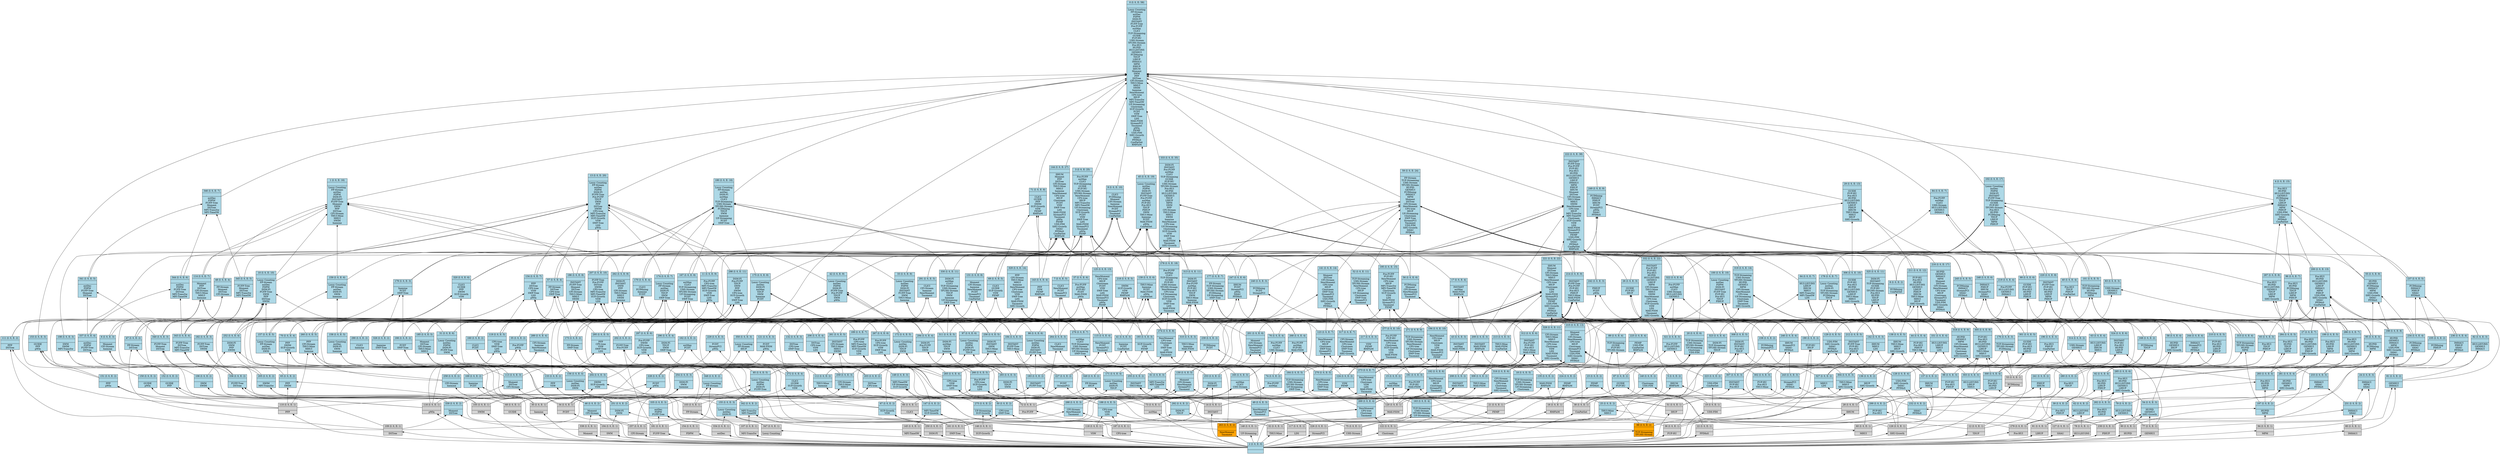 digraph G { 
	rankdir=BT;
0 [shape=record,style=filled,fillcolor=lightblue,label="{0 (I: 0, E: 58)||Lossy Counting\nFP-Stream\nestDec\nFDPM\nDSM-FI\nINSTANT\nFUFP-Tree\nPre-FUFP\nestMax\nCLICI\nTUF-Streaming\nGUIDE\nFUP-HU\nUHS-Stream\nTFUHS-Stream\nPre-HUI\nHUPID\nHUI-LIST-INS\nGENHUI\nFCIMining\nTDUP\nLIHUP\nIMHAUI\nMPM\nPIHUP\nIIHUM\nMoment\nSWM\nPFP\nDSTree\nCFI-Stream\nTHUI-Mine\nMHUI\nSWIM\nInemine\nNewMoment\nCPS-tree\nIHUP\nMFI-TransSw\nMFI-TimeSW\nUF-Streaming\nClostream\nSUF-Growth\nFCDT\nVSW\nSWP-Tree\nLDS\nMAX-FISM\nStreamFCI\nTmoment\npWIn\nFEMP\nUDS-FIM\nSHU-Growth\nSHAU\nPFIMoS\nConPatSet\nRMFIsM\n}"];
1 [shape=record,style=filled,fillcolor=lightblue,label="{1 (I: 0, E: 16)||Lossy Counting\nFP-Stream\nestDec\nFDPM\nDSM-FI\nINSTANT\nFUFP-Tree\nMoment\nSWM\nPFP\nDSTree\nCFI-Stream\nTHUI-Mine\nMHUI\nSWIM\nInemine\n}"];
2 [shape=record,style=filled,fillcolor=lightblue,label="{2 (I: 0, E: 0)||}"];
3 [shape=record,style=filled,fillcolor=lightblue,label="{3 (I: 0, E: 25)||Pre-FUFP\nestMax\nCLICI\nTUF-Streaming\nGUIDE\nFUP-HU\nUHS-Stream\nTFUHS-Stream\nNewMoment\nCPS-tree\nIHUP\nMFI-TransSw\nMFI-TimeSW\nUF-Streaming\nClostream\nSUF-Growth\nFCDT\nVSW\nSWP-Tree\nLDS\nMAX-FISM\nStreamFCI\nTmoment\npWIn\nFEMP\n}"];
4 [shape=record,style=filled,fillcolor=lightblue,label="{4 (I: 0, E: 15)||Pre-HUI\nHUPID\nHUI-LIST-INS\nGENHUI\nFCIMining\nTDUP\nLIHUP\nIMHAUI\nMPM\nPIHUP\nUDS-FIM\nSHU-Growth\nSHAU\nPFIMoS\nConPatSet\n}"];
5 [shape=record,style=filled,fillcolor=lightblue,label="{5 (I: 0, E: 2)||IIHUM\nRMFIsM\n}"];
6 [shape=record,style=filled,fillcolor=lightblue,label="{6 (I: 0, E: 3)||Moment\nCFI-Stream\nInemine\n}"];
7 [shape=record,style=filled,fillcolor=lightblue,label="{7 (I: 0, E: 5)||CLICI\nNewMoment\nFCDT\nStreamFCI\nTmoment\n}"];
8 [shape=record,style=filled,fillcolor=lightblue,label="{8 (I: 0, E: 2)||FCIMining\nConPatSet\n}"];
9 [shape=record,style=filled,fillcolor=lightblue,label="{9 (I: 0, E: 10)||CLICI\nFCIMining\nMoment\nCFI-Stream\nInemine\nNewMoment\nFCDT\nStreamFCI\nTmoment\nConPatSet\n}"];
10 [shape=record,style=filled,fillcolor=lightblue,label="{10 (I: 0, E: 10)||Lossy Counting\nFP-Stream\nestDec\nFDPM\nDSM-FI\nFUFP-Tree\nSWM\nPFP\nDSTree\nSWIM\n}"];
11 [shape=record,style=filled,fillcolor=lightblue,label="{11 (I: 0, E: 9)||Pre-FUFP\nCPS-tree\nMFI-TransSw\nMFI-TimeSW\nSUF-Growth\nVSW\nSWP-Tree\nLDS\npWIn\n}"];
12 [shape=record,style=filled,label="{12 (I: 0, E: 1)||TDUP\n}"];
13 [shape=record,style=filled,fillcolor=lightblue,label="{13 (I: 0, E: 20)||Lossy Counting\nFP-Stream\nestDec\nFDPM\nDSM-FI\nFUFP-Tree\nPre-FUFP\nTDUP\nSWM\nPFP\nDSTree\nSWIM\nCPS-tree\nMFI-TransSw\nMFI-TimeSW\nSUF-Growth\nVSW\nSWP-Tree\nLDS\npWIn\n}"];
14 [shape=record,style=filled,label="{14 (I: 0, E: 1)||INSTANT\n}"];
15 [shape=record,style=filled,fillcolor=lightblue,label="{15 (I: 0, E: 2)||estMax\nMAX-FISM\n}"];
16 [shape=record,style=filled,label="{16 (I: 0, E: 1)||RMFIsM\n}"];
17 [shape=record,style=filled,fillcolor=lightblue,label="{17 (I: 0, E: 4)||INSTANT\nestMax\nMAX-FISM\nRMFIsM\n}"];
18 [shape=record,style=filled,fillcolor=lightblue,label="{18 (I: 0, E: 5)||TUF-Streaming\nUHS-Stream\nTFUHS-Stream\nUF-Streaming\nClostream\n}"];
19 [shape=record,style=filled,label="{19 (I: 0, E: 1)||UDS-FIM\n}"];
20 [shape=record,style=filled,fillcolor=lightblue,label="{20 (I: 0, E: 6)||TUF-Streaming\nUHS-Stream\nTFUHS-Stream\nUF-Streaming\nClostream\nUDS-FIM\n}"];
21 [shape=record,style=filled,label="{21 (I: 0, E: 1)||FEMP\n}"];
22 [shape=record,style=filled,label="{22 (I: 0, E: 1)||PFIMoS\n}"];
23 [shape=record,style=filled,fillcolor=lightblue,label="{23 (I: 0, E: 2)||FEMP\nPFIMoS\n}"];
24 [shape=record,style=filled,fillcolor=lightblue,label="{24 (I: 0, E: 3)||IMHAUI\nMPM\nSHAU\n}"];
25 [shape=record,style=filled,fillcolor=lightblue,label="{25 (I: 0, E: 2)||THUI-Mine\nMHUI\n}"];
26 [shape=record,style=filled,fillcolor=lightblue,label="{26 (I: 0, E: 3)||GUIDE\nFUP-HU\nIHUP\n}"];
27 [shape=record,style=filled,fillcolor=lightblue,label="{27 (I: 0, E: 7)||Pre-HUI\nHUPID\nHUI-LIST-INS\nGENHUI\nLIHUP\nPIHUP\nSHU-Growth\n}"];
28 [shape=record,style=filled,label="{28 (I: 0, E: 1)||IIHUM\n}"];
29 [shape=record,style=filled,fillcolor=lightblue,label="{29 (I: 0, E: 13)||GUIDE\nFUP-HU\nPre-HUI\nHUPID\nHUI-LIST-INS\nGENHUI\nLIHUP\nPIHUP\nIIHUM\nTHUI-Mine\nMHUI\nIHUP\nSHU-Growth\n}"];
30 [shape=record,style=filled,label="{30 (I: 0, E: 1)||Inemine\n}"];
31 [shape=record,style=filled,fillcolor=lightblue,label="{31 (I: 0, E: 6)||Lossy Counting\nestDec\nFDPM\nDSM-FI\nFUFP-Tree\nSWM\n}"];
32 [shape=record,style=filled,label="{32 (I: 0, E: 1)||THUI-Mine\n}"];
33 [shape=record,style=filled,fillcolor=lightblue,label="{33 (I: 0, E: 9)||Lossy Counting\nestDec\nFDPM\nDSM-FI\nINSTANT\nFUFP-Tree\nSWM\nTHUI-Mine\nInemine\n}"];
34 [shape=record,style=filled,label="{34 (I: 0, E: 1)||FCDT\n}"];
35 [shape=record,style=filled,fillcolor=lightblue,label="{35 (I: 0, E: 2)||Pre-FUFP\npWIn\n}"];
36 [shape=record,style=filled,label="{36 (I: 0, E: 1)||FUP-HU\n}"];
37 [shape=record,style=filled,fillcolor=lightblue,label="{37 (I: 0, E: 6)||Pre-FUFP\nestMax\nFUP-HU\nFCDT\nMAX-FISM\npWIn\n}"];
38 [shape=record,style=filled,label="{38 (I: 0, E: 1)||ConPatSet\n}"];
39 [shape=record,style=filled,fillcolor=lightblue,label="{39 (I: 0, E: 2)||Pre-HUI\nPIHUP\n}"];
40 [shape=record,style=filled,fillcolor=lightblue,label="{40 (I: 0, E: 4)||Pre-HUI\nTDUP\nPIHUP\nConPatSet\n}"];
41 [shape=record,style=filled,fillcolor=lightblue,label="{41 (I: 0, E: 3)||Inemine\nFCDT\nConPatSet\n}"];
42 [shape=record,style=filled,fillcolor=lightblue,label="{42 (I: 0, E: 9)||Lossy Counting\nestDec\nFDPM\nDSM-FI\nFUFP-Tree\nPre-FUFP\nTDUP\nSWM\npWIn\n}"];
43 [shape=record,style=filled,fillcolor=lightblue,label="{43 (I: 0, E: 3)||INSTANT\nestMax\nMAX-FISM\n}"];
44 [shape=record,style=filled,fillcolor=lightblue,label="{44 (I: 0, E: 4)||FUP-HU\nPre-HUI\nPIHUP\nTHUI-Mine\n}"];
45 [shape=record,style=filled,fillcolor=lightblue,label="{45 (I: 0, E: 19)||Lossy Counting\nestDec\nFDPM\nDSM-FI\nINSTANT\nFUFP-Tree\nPre-FUFP\nestMax\nFUP-HU\nPre-HUI\nTDUP\nPIHUP\nSWM\nTHUI-Mine\nInemine\nFCDT\nMAX-FISM\npWIn\nConPatSet\n}"];
46 [shape=record,style=filled,fillcolor=lightblue,label="{46 (I: 0, E: 2)||Moment\nCFI-Stream\n}"];
47 [shape=record,style=filled,fillcolor=lightblue,label="{47 (I: 0, E: 2)||FP-Stream\nDSTree\n}"];
48 [shape=record,style=filled,fillcolor=lightblue,label="{48 (I: 0, E: 4)||FP-Stream\nMoment\nDSTree\nCFI-Stream\n}"];
49 [shape=record,style=filled,fillcolor=lightblue,label="{49 (I: 0, E: 3)||NewMoment\nStreamFCI\nTmoment\n}"];
50 [shape=record,style=filled,fillcolor=lightblue,label="{50 (I: 0, E: 2)||CPS-tree\nSWP-Tree\n}"];
51 [shape=record,style=filled,label="{51 (I: 0, E: 1)||IHUP\n}"];
52 [shape=record,style=filled,fillcolor=lightblue,label="{52 (I: 0, E: 11)||TUF-Streaming\nUHS-Stream\nTFUHS-Stream\nNewMoment\nCPS-tree\nIHUP\nUF-Streaming\nClostream\nSWP-Tree\nStreamFCI\nTmoment\n}"];
53 [shape=record,style=filled,label="{53 (I: 0, E: 1)||FCIMining\n}"];
54 [shape=record,style=filled,fillcolor=lightblue,label="{54 (I: 0, E: 3)||HUPID\nGENHUI\nSHU-Growth\n}"];
55 [shape=record,style=filled,fillcolor=lightblue,label="{55 (I: 0, E: 9)||HUPID\nGENHUI\nFCIMining\nIMHAUI\nMPM\nUDS-FIM\nSHU-Growth\nSHAU\nPFIMoS\n}"];
56 [shape=record,style=filled,fillcolor=lightblue,label="{56 (I: 0, E: 6)||FCIMining\nMoment\nCFI-Stream\nNewMoment\nStreamFCI\nTmoment\n}"];
57 [shape=record,style=filled,fillcolor=lightblue,label="{57 (I: 0, E: 4)||FP-Stream\nDSTree\nCPS-tree\nSWP-Tree\n}"];
58 [shape=record,style=filled,fillcolor=lightblue,label="{58 (I: 0, E: 4)||HUPID\nGENHUI\nIHUP\nSHU-Growth\n}"];
59 [shape=record,style=filled,fillcolor=lightblue,label="{59 (I: 0, E: 24)||FP-Stream\nTUF-Streaming\nUHS-Stream\nTFUHS-Stream\nHUPID\nGENHUI\nFCIMining\nIMHAUI\nMPM\nMoment\nDSTree\nCFI-Stream\nNewMoment\nCPS-tree\nIHUP\nUF-Streaming\nClostream\nSWP-Tree\nStreamFCI\nTmoment\nUDS-FIM\nSHU-Growth\nSHAU\nPFIMoS\n}"];
60 [shape=record,style=filled,label="{60 (I: 0, E: 1)||MHUI\n}"];
61 [shape=record,style=filled,fillcolor=lightblue,label="{61 (I: 0, E: 3)||MFI-TransSw\nMFI-TimeSW\nLDS\n}"];
62 [shape=record,style=filled,fillcolor=lightblue,label="{62 (I: 0, E: 2)||HUI-LIST-INS\nLIHUP\n}"];
63 [shape=record,style=filled,fillcolor=lightblue,label="{63 (I: 0, E: 4)||HUI-LIST-INS\nLIHUP\nIIHUM\nMHUI\n}"];
64 [shape=record,style=filled,fillcolor=lightblue,label="{64 (I: 0, E: 7)||HUI-LIST-INS\nLIHUP\nIIHUM\nMHUI\nMFI-TransSw\nMFI-TimeSW\nLDS\n}"];
65 [shape=record,style=filled,fillcolor=lightblue,label="{65 (I: 0, E: 2)||PFP\nSWIM\n}"];
66 [shape=record,style=filled,label="{66 (I: 0, E: 1)||CLICI\n}"];
67 [shape=record,style=filled,fillcolor=lightblue,label="{67 (I: 0, E: 2)||SUF-Growth\nVSW\n}"];
68 [shape=record,style=filled,label="{68 (I: 0, E: 1)||GUIDE\n}"];
69 [shape=record,style=filled,fillcolor=lightblue,label="{69 (I: 0, E: 5)||CLICI\nGUIDE\nSUF-Growth\nVSW\nFEMP\n}"];
70 [shape=record,style=filled,fillcolor=lightblue,label="{70 (I: 0, E: 4)||PFP\nSWIM\nSUF-Growth\nVSW\n}"];
71 [shape=record,style=filled,fillcolor=lightblue,label="{71 (I: 0, E: 8)||CLICI\nGUIDE\nPFP\nSWIM\nSUF-Growth\nVSW\nFEMP\nRMFIsM\n}"];
72 [shape=record,style=filled,label="{72 (I: 0, E: 1)||Pre-FUFP\n}"];
73 [shape=record,style=filled,label="{73 (I: 0, E: 1)||estMax\n}"];
74 [shape=record,style=filled,fillcolor=lightblue,label="{74 (I: 0, E: 2)||Pre-FUFP\nestMax\n}"];
75 [shape=record,style=filled,label="{75 (I: 0, E: 1)||UHS-Stream\n}"];
76 [shape=record,style=filled,fillcolor=lightblue,label="{76 (I: 0, E: 4)||Pre-FUFP\nestMax\nCLICI\nUHS-Stream\n}"];
77 [shape=record,style=filled,label="{77 (I: 0, E: 1)||GENHUI\n}"];
78 [shape=record,style=filled,label="{78 (I: 0, E: 1)||HUI-LIST-INS\n}"];
79 [shape=record,style=filled,fillcolor=lightblue,label="{79 (I: 0, E: 2)||HUI-LIST-INS\nGENHUI\n}"];
80 [shape=record,style=filled,label="{80 (I: 0, E: 1)||IMHAUI\n}"];
81 [shape=record,style=filled,fillcolor=lightblue,label="{81 (I: 0, E: 2)||GENHUI\nIMHAUI\n}"];
82 [shape=record,style=filled,fillcolor=lightblue,label="{82 (I: 0, E: 3)||HUI-LIST-INS\nGENHUI\nIMHAUI\n}"];
83 [shape=record,style=filled,fillcolor=lightblue,label="{83 (I: 0, E: 3)||UHS-Stream\nGENHUI\nIMHAUI\n}"];
84 [shape=record,style=filled,fillcolor=lightblue,label="{84 (I: 0, E: 7)||Pre-FUFP\nestMax\nCLICI\nUHS-Stream\nHUI-LIST-INS\nGENHUI\nIMHAUI\n}"];
85 [shape=record,style=filled,fillcolor=lightblue,label="{85 (I: 0, E: 5)||Lossy Counting\nestDec\nFDPM\nDSM-FI\nFUFP-Tree\n}"];
86 [shape=record,style=filled,fillcolor=lightblue,label="{86 (I: 0, E: 6)||Lossy Counting\nestDec\nFDPM\nDSM-FI\nINSTANT\nFUFP-Tree\n}"];
87 [shape=record,style=filled,fillcolor=lightblue,label="{87 (I: 0, E: 2)||GUIDE\nFUP-HU\n}"];
88 [shape=record,style=filled,fillcolor=orange,label="{88 (I: 0, E: 2)||TUF-Streaming\nTFUHS-Stream\n}"];
89 [shape=record,style=filled,fillcolor=lightblue,label="{89 (I: 0, E: 4)||TUF-Streaming\nGUIDE\nFUP-HU\nTFUHS-Stream\n}"];
90 [shape=record,style=filled,label="{90 (I: 0, E: 1)||HUPID\n}"];
91 [shape=record,style=filled,label="{91 (I: 0, E: 1)||LIHUP\n}"];
92 [shape=record,style=filled,fillcolor=lightblue,label="{92 (I: 0, E: 4)||Pre-HUI\nHUPID\nLIHUP\nPIHUP\n}"];
93 [shape=record,style=filled,fillcolor=lightblue,label="{93 (I: 0, E: 3)||Pre-HUI\nTDUP\nPIHUP\n}"];
94 [shape=record,style=filled,label="{94 (I: 0, E: 1)||MPM\n}"];
95 [shape=record,style=filled,fillcolor=lightblue,label="{95 (I: 0, E: 3)||HUPID\nFCIMining\nMPM\n}"];
96 [shape=record,style=filled,fillcolor=lightblue,label="{96 (I: 0, E: 7)||Pre-HUI\nHUPID\nFCIMining\nTDUP\nLIHUP\nMPM\nPIHUP\n}"];
97 [shape=record,style=filled,fillcolor=lightblue,label="{97 (I: 0, E: 6)||Lossy Counting\nestDec\nFDPM\nDSM-FI\nFUFP-Tree\nTDUP\n}"];
98 [shape=record,style=filled,fillcolor=lightblue,label="{98 (I: 0, E: 3)||FUP-HU\nPre-HUI\nPIHUP\n}"];
99 [shape=record,style=filled,fillcolor=lightblue,label="{99 (I: 0, E: 6)||GUIDE\nFUP-HU\nPre-HUI\nHUPID\nLIHUP\nPIHUP\n}"];
100 [shape=record,style=filled,fillcolor=lightblue,label="{100 (I: 0, E: 10)||Lossy Counting\nestDec\nFDPM\nDSM-FI\nINSTANT\nFUFP-Tree\nFUP-HU\nPre-HUI\nTDUP\nPIHUP\n}"];
101 [shape=record,style=filled,fillcolor=lightblue,label="{101 (I: 0, E: 5)||TUF-Streaming\nTFUHS-Stream\nHUPID\nFCIMining\nMPM\n}"];
102 [shape=record,style=filled,fillcolor=lightblue,label="{102 (I: 0, E: 17)||Lossy Counting\nestDec\nFDPM\nDSM-FI\nINSTANT\nFUFP-Tree\nTUF-Streaming\nGUIDE\nFUP-HU\nTFUHS-Stream\nPre-HUI\nHUPID\nFCIMining\nTDUP\nLIHUP\nMPM\nPIHUP\n}"];
103 [shape=record,style=filled,label="{103 (I: 0, E: 1)||FP-Stream\n}"];
104 [shape=record,style=filled,label="{104 (I: 0, E: 1)||SWM\n}"];
105 [shape=record,style=filled,label="{105 (I: 0, E: 1)||SWIM\n}"];
106 [shape=record,style=filled,fillcolor=lightblue,label="{106 (I: 0, E: 2)||SWM\nSWIM\n}"];
107 [shape=record,style=filled,label="{107 (I: 0, E: 1)||MFI-TransSw\n}"];
108 [shape=record,style=filled,fillcolor=lightblue,label="{108 (I: 0, E: 3)||SWM\nSWIM\nMFI-TransSw\n}"];
109 [shape=record,style=filled,label="{109 (I: 0, E: 1)||DSTree\n}"];
110 [shape=record,style=filled,label="{110 (I: 0, E: 1)||PFP\n}"];
111 [shape=record,style=filled,fillcolor=lightblue,label="{111 (I: 0, E: 2)||PFP\nDSTree\n}"];
112 [shape=record,style=filled,fillcolor=lightblue,label="{112 (I: 0, E: 2)||THUI-Mine\nInemine\n}"];
113 [shape=record,style=filled,fillcolor=lightblue,label="{113 (I: 0, E: 3)||Moment\nDSTree\nCFI-Stream\n}"];
114 [shape=record,style=filled,fillcolor=lightblue,label="{114 (I: 0, E: 7)||Moment\nPFP\nDSTree\nCFI-Stream\nTHUI-Mine\nMHUI\nInemine\n}"];
115 [shape=record,style=filled,fillcolor=lightblue,label="{115 (I: 0, E: 4)||NewMoment\nFCDT\nStreamFCI\nTmoment\n}"];
116 [shape=record,style=filled,label="{116 (I: 0, E: 1)||pWIn\n}"];
117 [shape=record,style=filled,label="{117 (I: 0, E: 1)||LDS\n}"];
118 [shape=record,style=filled,label="{118 (I: 0, E: 1)||VSW\n}"];
119 [shape=record,style=filled,fillcolor=lightblue,label="{119 (I: 0, E: 5)||CPS-tree\nVSW\nSWP-Tree\nLDS\npWIn\n}"];
120 [shape=record,style=filled,label="{120 (I: 0, E: 1)||MAX-FISM\n}"];
121 [shape=record,style=filled,fillcolor=lightblue,label="{121 (I: 0, E: 3)||FCDT\nMAX-FISM\npWIn\n}"];
122 [shape=record,style=filled,label="{122 (I: 0, E: 1)||Clostream\n}"];
123 [shape=record,style=filled,fillcolor=lightblue,label="{123 (I: 0, E: 7)||NewMoment\nCPS-tree\nIHUP\nClostream\nSWP-Tree\nStreamFCI\nTmoment\n}"];
124 [shape=record,style=filled,fillcolor=lightblue,label="{124 (I: 0, E: 2)||VSW\nFEMP\n}"];
125 [shape=record,style=filled,fillcolor=lightblue,label="{125 (I: 0, E: 13)||NewMoment\nCPS-tree\nIHUP\nClostream\nFCDT\nVSW\nSWP-Tree\nLDS\nMAX-FISM\nStreamFCI\nTmoment\npWIn\nFEMP\n}"];
126 [shape=record,style=filled,label="{126 (I: 0, E: 1)||SHU-Growth\n}"];
127 [shape=record,style=filled,label="{127 (I: 0, E: 1)||SHAU\n}"];
128 [shape=record,style=filled,fillcolor=lightblue,label="{128 (I: 0, E: 4)||UDS-FIM\nSHU-Growth\nSHAU\nPFIMoS\n}"];
129 [shape=record,style=filled,fillcolor=lightblue,label="{129 (I: 0, E: 5)||UDS-FIM\nSHU-Growth\nSHAU\nPFIMoS\nConPatSet\n}"];
130 [shape=record,style=filled,fillcolor=lightblue,label="{130 (I: 0, E: 5)||Moment\nCFI-Stream\nNewMoment\nStreamFCI\nTmoment\n}"];
131 [shape=record,style=filled,fillcolor=lightblue,label="{131 (I: 0, E: 8)||Moment\nCFI-Stream\nInemine\nNewMoment\nFCDT\nStreamFCI\nTmoment\nConPatSet\n}"];
132 [shape=record,style=filled,fillcolor=lightblue,label="{132 (I: 0, E: 3)||DSTree\nCPS-tree\nSWP-Tree\n}"];
133 [shape=record,style=filled,fillcolor=lightblue,label="{133 (I: 0, E: 2)||PFP\nVSW\n}"];
134 [shape=record,style=filled,fillcolor=lightblue,label="{134 (I: 0, E: 7)||PFP\nDSTree\nCPS-tree\nVSW\nSWP-Tree\nLDS\npWIn\n}"];
135 [shape=record,style=filled,fillcolor=lightblue,label="{135 (I: 0, E: 2)||MAX-FISM\nRMFIsM\n}"];
136 [shape=record,style=filled,fillcolor=lightblue,label="{136 (I: 0, E: 2)||IHUP\nSHU-Growth\n}"];
137 [shape=record,style=filled,fillcolor=lightblue,label="{137 (I: 0, E: 2)||IIHUM\nMHUI\n}"];
138 [shape=record,style=filled,fillcolor=lightblue,label="{138 (I: 0, E: 5)||IIHUM\nTHUI-Mine\nMHUI\nIHUP\nSHU-Growth\n}"];
139 [shape=record,style=filled,fillcolor=lightblue,label="{139 (I: 0, E: 6)||THUI-Mine\nInemine\nFCDT\nMAX-FISM\npWIn\nConPatSet\n}"];
140 [shape=record,style=filled,fillcolor=lightblue,label="{140 (I: 0, E: 2)||Clostream\nUDS-FIM\n}"];
141 [shape=record,style=filled,fillcolor=lightblue,label="{141 (I: 0, E: 14)||Moment\nDSTree\nCFI-Stream\nNewMoment\nCPS-tree\nIHUP\nClostream\nSWP-Tree\nStreamFCI\nTmoment\nUDS-FIM\nSHU-Growth\nSHAU\nPFIMoS\n}"];
142 [shape=record,style=filled,fillcolor=lightblue,label="{142 (I: 0, E: 3)||IIHUM\nMHUI\nLDS\n}"];
143 [shape=record,style=filled,fillcolor=lightblue,label="{143 (I: 0, E: 4)||PFP\nVSW\nFEMP\nRMFIsM\n}"];
144 [shape=record,style=filled,fillcolor=lightblue,label="{144 (I: 0, E: 27)||IIHUM\nMoment\nPFP\nDSTree\nCFI-Stream\nTHUI-Mine\nMHUI\nInemine\nNewMoment\nCPS-tree\nIHUP\nClostream\nFCDT\nVSW\nSWP-Tree\nLDS\nMAX-FISM\nStreamFCI\nTmoment\npWIn\nFEMP\nUDS-FIM\nSHU-Growth\nSHAU\nPFIMoS\nConPatSet\nRMFIsM\n}"];
145 [shape=record,style=filled,label="{145 (I: 0, E: 1)||MFI-TimeSW\n}"];
146 [shape=record,style=filled,label="{146 (I: 0, E: 1)||SUF-Growth\n}"];
147 [shape=record,style=filled,fillcolor=lightblue,label="{147 (I: 0, E: 2)||MFI-TimeSW\nSUF-Growth\n}"];
148 [shape=record,style=filled,label="{148 (I: 0, E: 1)||UF-Streaming\n}"];
149 [shape=record,style=filled,fillcolor=lightblue,label="{149 (I: 0, E: 3)||MFI-TimeSW\nUF-Streaming\nSUF-Growth\n}"];
150 [shape=record,style=filled,fillcolor=lightblue,label="{150 (I: 0, E: 2)||GUIDE\npWIn\n}"];
151 [shape=record,style=filled,fillcolor=lightblue,label="{151 (I: 0, E: 2)||PFP\npWIn\n}"];
152 [shape=record,style=filled,fillcolor=lightblue,label="{152 (I: 0, E: 2)||GUIDE\nPFP\n}"];
153 [shape=record,style=filled,fillcolor=lightblue,label="{153 (I: 0, E: 3)||GUIDE\nPFP\npWIn\n}"];
154 [shape=record,style=filled,label="{154 (I: 0, E: 1)||FDPM\n}"];
155 [shape=record,style=filled,fillcolor=lightblue,label="{155 (I: 0, E: 3)||Lossy Counting\nestDec\nDSM-FI\n}"];
156 [shape=record,style=filled,fillcolor=lightblue,label="{156 (I: 0, E: 4)||Lossy Counting\nestDec\nDSM-FI\nSWM\n}"];
157 [shape=record,style=filled,fillcolor=lightblue,label="{157 (I: 0, E: 5)||Lossy Counting\nFP-Stream\nestDec\nDSM-FI\nSWM\n}"];
158 [shape=record,style=filled,fillcolor=lightblue,label="{158 (I: 0, E: 5)||Lossy Counting\nestDec\nDSM-FI\nSWM\nInemine\n}"];
159 [shape=record,style=filled,fillcolor=lightblue,label="{159 (I: 0, E: 6)||Lossy Counting\nFP-Stream\nestDec\nDSM-FI\nSWM\nInemine\n}"];
160 [shape=record,style=filled,fillcolor=lightblue,label="{160 (I: 0, E: 2)||CLICI\nFCDT\n}"];
161 [shape=record,style=filled,label="{161 (I: 0, E: 1)||SWP-Tree\n}"];
162 [shape=record,style=filled,fillcolor=lightblue,label="{162 (I: 0, E: 2)||estMax\nFCDT\n}"];
163 [shape=record,style=filled,fillcolor=lightblue,label="{163 (I: 0, E: 4)||TUF-Streaming\nUHS-Stream\nTFUHS-Stream\nUF-Streaming\n}"];
164 [shape=record,style=filled,fillcolor=lightblue,label="{164 (I: 0, E: 5)||TUF-Streaming\nUHS-Stream\nTFUHS-Stream\nUF-Streaming\nSWP-Tree\n}"];
165 [shape=record,style=filled,fillcolor=lightblue,label="{165 (I: 0, E: 3)||estMax\nCLICI\nUHS-Stream\n}"];
166 [shape=record,style=filled,fillcolor=lightblue,label="{166 (I: 0, E: 2)||FCDT\nSWP-Tree\n}"];
167 [shape=record,style=filled,fillcolor=lightblue,label="{167 (I: 0, E: 8)||estMax\nCLICI\nTUF-Streaming\nUHS-Stream\nTFUHS-Stream\nUF-Streaming\nFCDT\nSWP-Tree\n}"];
168 [shape=record,style=filled,fillcolor=lightblue,label="{168 (I: 0, E: 2)||FCIMining\nTDUP\n}"];
169 [shape=record,style=filled,fillcolor=lightblue,label="{169 (I: 0, E: 2)||Inemine\nFCDT\n}"];
170 [shape=record,style=filled,fillcolor=lightblue,label="{170 (I: 0, E: 4)||CLICI\nFCIMining\nInemine\nFCDT\n}"];
171 [shape=record,style=filled,fillcolor=lightblue,label="{171 (I: 0, E: 4)||Lossy Counting\nestDec\nDSM-FI\nTDUP\n}"];
172 [shape=record,style=filled,fillcolor=lightblue,label="{172 (I: 0, E: 5)||Lossy Counting\nestDec\nDSM-FI\nTDUP\nSWM\n}"];
173 [shape=record,style=filled,fillcolor=lightblue,label="{173 (I: 0, E: 2)||FP-Stream\nSWP-Tree\n}"];
174 [shape=record,style=filled,fillcolor=lightblue,label="{174 (I: 0, E: 7)||Lossy Counting\nFP-Stream\nestDec\nDSM-FI\nTDUP\nSWM\nSWP-Tree\n}"];
175 [shape=record,style=filled,fillcolor=lightblue,label="{175 (I: 0, E: 8)||Lossy Counting\nestDec\nDSM-FI\nestMax\nTDUP\nSWM\nInemine\nFCDT\n}"];
176 [shape=record,style=filled,fillcolor=lightblue,label="{176 (I: 0, E: 3)||TUF-Streaming\nTFUHS-Stream\nFCIMining\n}"];
177 [shape=record,style=filled,fillcolor=lightblue,label="{177 (I: 0, E: 7)||FP-Stream\nTUF-Streaming\nUHS-Stream\nTFUHS-Stream\nFCIMining\nUF-Streaming\nSWP-Tree\n}"];
178 [shape=record,style=filled,fillcolor=lightblue,label="{178 (I: 0, E: 7)||Lossy Counting\nestDec\nDSM-FI\nTUF-Streaming\nTFUHS-Stream\nFCIMining\nTDUP\n}"];
179 [shape=record,style=filled,fillcolor=lightblue,label="{179 (I: 0, E: 3)||Inemine\nFCDT\nSWP-Tree\n}"];
180 [shape=record,style=filled,fillcolor=lightblue,label="{180 (I: 0, E: 16)||Lossy Counting\nFP-Stream\nestDec\nDSM-FI\nestMax\nCLICI\nTUF-Streaming\nUHS-Stream\nTFUHS-Stream\nFCIMining\nTDUP\nSWM\nInemine\nUF-Streaming\nFCDT\nSWP-Tree\n}"];
181 [shape=record,style=filled,label="{181 (I: 0, E: 1)||FUFP-Tree\n}"];
182 [shape=record,style=filled,fillcolor=lightblue,label="{182 (I: 0, E: 3)||FUFP-Tree\nDSTree\nSWIM\n}"];
183 [shape=record,style=filled,fillcolor=lightblue,label="{183 (I: 0, E: 2)||INSTANT\nFUFP-Tree\n}"];
184 [shape=record,style=filled,fillcolor=lightblue,label="{184 (I: 0, E: 3)||INSTANT\nFUFP-Tree\nTHUI-Mine\n}"];
185 [shape=record,style=filled,fillcolor=lightblue,label="{185 (I: 0, E: 5)||Moment\nDSTree\nCFI-Stream\nTHUI-Mine\nMHUI\n}"];
186 [shape=record,style=filled,fillcolor=lightblue,label="{186 (I: 0, E: 8)||INSTANT\nFUFP-Tree\nMoment\nDSTree\nCFI-Stream\nTHUI-Mine\nMHUI\nSWIM\n}"];
187 [shape=record,style=filled,label="{187 (I: 0, E: 1)||CPS-tree\n}"];
188 [shape=record,style=filled,fillcolor=lightblue,label="{188 (I: 0, E: 3)||CPS-tree\nVSW\nLDS\n}"];
189 [shape=record,style=filled,fillcolor=lightblue,label="{189 (I: 0, E: 7)||Pre-FUFP\nCPS-tree\nMFI-TransSw\nMFI-TimeSW\nSUF-Growth\nVSW\nLDS\n}"];
190 [shape=record,style=filled,fillcolor=lightblue,label="{190 (I: 0, E: 2)||FUP-HU\nIHUP\n}"];
191 [shape=record,style=filled,fillcolor=lightblue,label="{191 (I: 0, E: 3)||Pre-FUFP\nFUP-HU\nMAX-FISM\n}"];
192 [shape=record,style=filled,fillcolor=lightblue,label="{192 (I: 0, E: 6)||NewMoment\nCPS-tree\nIHUP\nClostream\nStreamFCI\nTmoment\n}"];
193 [shape=record,style=filled,fillcolor=lightblue,label="{193 (I: 0, E: 3)||SUF-Growth\nVSW\nFEMP\n}"];
194 [shape=record,style=filled,fillcolor=lightblue,label="{194 (I: 0, E: 10)||NewMoment\nCPS-tree\nIHUP\nClostream\nVSW\nLDS\nMAX-FISM\nStreamFCI\nTmoment\nFEMP\n}"];
195 [shape=record,style=filled,fillcolor=lightblue,label="{195 (I: 0, E: 15)||Pre-FUFP\nFUP-HU\nNewMoment\nCPS-tree\nIHUP\nMFI-TransSw\nMFI-TimeSW\nClostream\nSUF-Growth\nVSW\nLDS\nMAX-FISM\nStreamFCI\nTmoment\nFEMP\n}"];
196 [shape=record,style=filled,fillcolor=lightblue,label="{196 (I: 0, E: 3)||Pre-HUI\nPIHUP\nConPatSet\n}"];
197 [shape=record,style=filled,fillcolor=lightblue,label="{197 (I: 0, E: 2)||HUPID\nMPM\n}"];
198 [shape=record,style=filled,fillcolor=lightblue,label="{198 (I: 0, E: 8)||HUPID\nGENHUI\nIMHAUI\nMPM\nUDS-FIM\nSHU-Growth\nSHAU\nPFIMoS\n}"];
199 [shape=record,style=filled,fillcolor=lightblue,label="{199 (I: 0, E: 5)||Pre-HUI\nHUPID\nLIHUP\nMPM\nPIHUP\n}"];
200 [shape=record,style=filled,fillcolor=lightblue,label="{200 (I: 0, E: 13)||Pre-HUI\nHUPID\nHUI-LIST-INS\nGENHUI\nLIHUP\nIMHAUI\nMPM\nPIHUP\nUDS-FIM\nSHU-Growth\nSHAU\nPFIMoS\nConPatSet\n}"];
201 [shape=record,style=filled,fillcolor=lightblue,label="{201 (I: 0, E: 6)||Moment\nCFI-Stream\nNewMoment\nStreamFCI\nTmoment\nConPatSet\n}"];
202 [shape=record,style=filled,fillcolor=lightblue,label="{202 (I: 0, E: 2)||FUFP-Tree\nPre-FUFP\n}"];
203 [shape=record,style=filled,fillcolor=lightblue,label="{203 (I: 0, E: 2)||DSTree\nCPS-tree\n}"];
204 [shape=record,style=filled,fillcolor=lightblue,label="{204 (I: 0, E: 3)||SWIM\nSUF-Growth\nVSW\n}"];
205 [shape=record,style=filled,fillcolor=lightblue,label="{205 (I: 0, E: 2)||SWIM\nMFI-TransSw\n}"];
206 [shape=record,style=filled,fillcolor=lightblue,label="{206 (I: 0, E: 4)||DSTree\nCPS-tree\nVSW\nLDS\n}"];
207 [shape=record,style=filled,fillcolor=lightblue,label="{207 (I: 0, E: 10)||FUFP-Tree\nPre-FUFP\nDSTree\nSWIM\nCPS-tree\nMFI-TransSw\nMFI-TimeSW\nSUF-Growth\nVSW\nLDS\n}"];
208 [shape=record,style=filled,fillcolor=lightblue,label="{208 (I: 0, E: 2)||INSTANT\nMAX-FISM\n}"];
209 [shape=record,style=filled,fillcolor=lightblue,label="{209 (I: 0, E: 3)||INSTANT\nMAX-FISM\nRMFIsM\n}"];
210 [shape=record,style=filled,fillcolor=lightblue,label="{210 (I: 0, E: 5)||FUP-HU\nPre-HUI\nHUPID\nLIHUP\nPIHUP\n}"];
211 [shape=record,style=filled,fillcolor=lightblue,label="{211 (I: 0, E: 12)||FUP-HU\nPre-HUI\nHUPID\nHUI-LIST-INS\nGENHUI\nLIHUP\nPIHUP\nIIHUM\nTHUI-Mine\nMHUI\nIHUP\nSHU-Growth\n}"];
212 [shape=record,style=filled,fillcolor=lightblue,label="{212 (I: 0, E: 5)||INSTANT\nFUFP-Tree\nFUP-HU\nPre-HUI\nPIHUP\n}"];
213 [shape=record,style=filled,fillcolor=lightblue,label="{213 (I: 0, E: 3)||THUI-Mine\nMAX-FISM\nConPatSet\n}"];
214 [shape=record,style=filled,fillcolor=lightblue,label="{214 (I: 0, E: 9)||INSTANT\nFUFP-Tree\nPre-FUFP\nFUP-HU\nPre-HUI\nPIHUP\nTHUI-Mine\nMAX-FISM\nConPatSet\n}"];
215 [shape=record,style=filled,fillcolor=lightblue,label="{215 (I: 0, E: 13)||Moment\nDSTree\nCFI-Stream\nNewMoment\nCPS-tree\nIHUP\nClostream\nStreamFCI\nTmoment\nUDS-FIM\nSHU-Growth\nSHAU\nPFIMoS\n}"];
216 [shape=record,style=filled,fillcolor=lightblue,label="{216 (I: 0, E: 17)||HUPID\nGENHUI\nIMHAUI\nMPM\nMoment\nDSTree\nCFI-Stream\nNewMoment\nCPS-tree\nIHUP\nClostream\nStreamFCI\nTmoment\nUDS-FIM\nSHU-Growth\nSHAU\nPFIMoS\n}"];
217 [shape=record,style=filled,fillcolor=lightblue,label="{217 (I: 0, E: 3)||VSW\nFEMP\nRMFIsM\n}"];
218 [shape=record,style=filled,fillcolor=lightblue,label="{218 (I: 0, E: 5)||SWIM\nSUF-Growth\nVSW\nFEMP\nRMFIsM\n}"];
219 [shape=record,style=filled,fillcolor=lightblue,label="{219 (I: 0, E: 4)||Pre-FUFP\nHUI-LIST-INS\nGENHUI\nIMHAUI\n}"];
220 [shape=record,style=filled,fillcolor=lightblue,label="{220 (I: 0, E: 8)||INSTANT\nFUFP-Tree\nFUP-HU\nPre-HUI\nHUPID\nLIHUP\nMPM\nPIHUP\n}"];
221 [shape=record,style=filled,fillcolor=lightblue,label="{221 (I: 0, E: 22)||IIHUM\nMoment\nDSTree\nCFI-Stream\nTHUI-Mine\nMHUI\nNewMoment\nCPS-tree\nIHUP\nClostream\nVSW\nLDS\nMAX-FISM\nStreamFCI\nTmoment\nFEMP\nUDS-FIM\nSHU-Growth\nSHAU\nPFIMoS\nConPatSet\nRMFIsM\n}"];
222 [shape=record,style=filled,fillcolor=lightblue,label="{222 (I: 0, E: 38)||INSTANT\nFUFP-Tree\nPre-FUFP\nFUP-HU\nPre-HUI\nHUPID\nHUI-LIST-INS\nGENHUI\nLIHUP\nIMHAUI\nMPM\nPIHUP\nIIHUM\nMoment\nDSTree\nCFI-Stream\nTHUI-Mine\nMHUI\nSWIM\nNewMoment\nCPS-tree\nIHUP\nMFI-TransSw\nMFI-TimeSW\nClostream\nSUF-Growth\nVSW\nLDS\nMAX-FISM\nStreamFCI\nTmoment\nFEMP\nUDS-FIM\nSHU-Growth\nSHAU\nPFIMoS\nConPatSet\nRMFIsM\n}"];
223 [shape=record,style=filled,fillcolor=lightblue,label="{223 (I: 0, E: 2)||UDS-FIM\nConPatSet\n}"];
224 [shape=record,style=filled,fillcolor=lightblue,label="{224 (I: 0, E: 2)||FEMP\nRMFIsM\n}"];
225 [shape=record,style=filled,fillcolor=lightblue,label="{225 (I: 0, E: 4)||FEMP\nUDS-FIM\nConPatSet\nRMFIsM\n}"];
226 [shape=record,style=filled,label="{226 (I: 0, E: 1)||StreamFCI\n}"];
227 [shape=record,style=filled,fillcolor=lightblue,label="{227 (I: 0, E: 2)||FCDT\nStreamFCI\n}"];
228 [shape=record,style=filled,fillcolor=lightblue,label="{228 (I: 0, E: 2)||FCDT\npWIn\n}"];
229 [shape=record,style=filled,fillcolor=lightblue,label="{229 (I: 0, E: 3)||FCDT\nStreamFCI\npWIn\n}"];
230 [shape=record,style=filled,label="{230 (I: 0, E: 1)||PIHUP\n}"];
231 [shape=record,style=filled,fillcolor=lightblue,label="{231 (I: 0, E: 2)||IMHAUI\nSHAU\n}"];
232 [shape=record,style=filled,fillcolor=lightblue,label="{232 (I: 0, E: 2)||SHAU\nPFIMoS\n}"];
233 [shape=record,style=filled,fillcolor=lightblue,label="{233 (I: 0, E: 3)||IMHAUI\nSHAU\nPFIMoS\n}"];
234 [shape=record,style=filled,fillcolor=lightblue,label="{234 (I: 0, E: 4)||FCIMining\nIMHAUI\nSHAU\nPFIMoS\n}"];
235 [shape=record,style=filled,fillcolor=lightblue,label="{235 (I: 0, E: 2)||FCIMining\nPIHUP\n}"];
236 [shape=record,style=filled,fillcolor=lightblue,label="{236 (I: 0, E: 4)||IMHAUI\nPIHUP\nSHAU\nPFIMoS\n}"];
237 [shape=record,style=filled,fillcolor=lightblue,label="{237 (I: 0, E: 5)||FCIMining\nIMHAUI\nPIHUP\nSHAU\nPFIMoS\n}"];
238 [shape=record,style=filled,fillcolor=lightblue,label="{238 (I: 0, E: 2)||FCIMining\nStreamFCI\n}"];
239 [shape=record,style=filled,fillcolor=lightblue,label="{239 (I: 0, E: 2)||FCIMining\nFCDT\n}"];
240 [shape=record,style=filled,fillcolor=lightblue,label="{240 (I: 0, E: 3)||FCIMining\nFCDT\nStreamFCI\n}"];
241 [shape=record,style=filled,fillcolor=lightblue,label="{241 (I: 0, E: 2)||PIHUP\nIIHUM\n}"];
242 [shape=record,style=filled,fillcolor=lightblue,label="{242 (I: 0, E: 3)||PIHUP\nFCDT\npWIn\n}"];
243 [shape=record,style=filled,fillcolor=lightblue,label="{243 (I: 0, E: 3)||StreamFCI\nSHAU\nPFIMoS\n}"];
244 [shape=record,style=filled,fillcolor=lightblue,label="{244 (I: 0, E: 4)||IMHAUI\nStreamFCI\nSHAU\nPFIMoS\n}"];
245 [shape=record,style=filled,fillcolor=lightblue,label="{245 (I: 0, E: 5)||FCIMining\nIMHAUI\nStreamFCI\nSHAU\nPFIMoS\n}"];
246 [shape=record,style=filled,fillcolor=lightblue,label="{246 (I: 0, E: 4)||IIHUM\nStreamFCI\nSHAU\nPFIMoS\n}"];
247 [shape=record,style=filled,fillcolor=lightblue,label="{247 (I: 0, E: 6)||IIHUM\nFCDT\nStreamFCI\npWIn\nSHAU\nPFIMoS\n}"];
248 [shape=record,style=filled,fillcolor=lightblue,label="{248 (I: 0, E: 6)||IMHAUI\nPIHUP\nIIHUM\nStreamFCI\nSHAU\nPFIMoS\n}"];
249 [shape=record,style=filled,fillcolor=lightblue,label="{249 (I: 0, E: 9)||FCIMining\nIMHAUI\nPIHUP\nIIHUM\nFCDT\nStreamFCI\npWIn\nSHAU\nPFIMoS\n}"];
250 [shape=record,style=filled,label="{250 (I: 0, E: 1)||DSM-FI\n}"];
251 [shape=record,style=filled,fillcolor=lightblue,label="{251 (I: 0, E: 2)||DSM-FI\nSWM\n}"];
252 [shape=record,style=filled,fillcolor=lightblue,label="{252 (I: 0, E: 4)||DSM-FI\nSWM\nPFP\nSWIM\n}"];
253 [shape=record,style=filled,fillcolor=lightblue,label="{253 (I: 0, E: 2)||DSM-FI\nINSTANT\n}"];
254 [shape=record,style=filled,fillcolor=lightblue,label="{254 (I: 0, E: 3)||DSM-FI\nSWM\nInemine\n}"];
255 [shape=record,style=filled,fillcolor=lightblue,label="{255 (I: 0, E: 2)||INSTANT\nTHUI-Mine\n}"];
256 [shape=record,style=filled,fillcolor=lightblue,label="{256 (I: 0, E: 5)||DSM-FI\nINSTANT\nSWM\nTHUI-Mine\nInemine\n}"];
257 [shape=record,style=filled,label="{257 (I: 0, E: 1)||CFI-Stream\n}"];
258 [shape=record,style=filled,fillcolor=lightblue,label="{258 (I: 0, E: 2)||CFI-Stream\nInemine\n}"];
259 [shape=record,style=filled,fillcolor=lightblue,label="{259 (I: 0, E: 3)||CFI-Stream\nTHUI-Mine\nMHUI\n}"];
260 [shape=record,style=filled,fillcolor=lightblue,label="{260 (I: 0, E: 5)||PFP\nCFI-Stream\nTHUI-Mine\nMHUI\nInemine\n}"];
261 [shape=record,style=filled,fillcolor=lightblue,label="{261 (I: 0, E: 5)||INSTANT\nCFI-Stream\nTHUI-Mine\nMHUI\nSWIM\n}"];
262 [shape=record,style=filled,fillcolor=lightblue,label="{262 (I: 0, E: 9)||DSM-FI\nINSTANT\nSWM\nPFP\nCFI-Stream\nTHUI-Mine\nMHUI\nSWIM\nInemine\n}"];
263 [shape=record,style=filled,fillcolor=orange,label="{263 (I: 0, E: 2)||NewMoment\nTmoment\n}"];
264 [shape=record,style=filled,fillcolor=lightblue,label="{264 (I: 0, E: 3)||CLICI\nNewMoment\nTmoment\n}"];
265 [shape=record,style=filled,fillcolor=lightblue,label="{265 (I: 0, E: 4)||CPS-tree\nVSW\nSWP-Tree\nLDS\n}"];
266 [shape=record,style=filled,fillcolor=lightblue,label="{266 (I: 0, E: 5)||Pre-FUFP\nCPS-tree\nSUF-Growth\nVSW\nLDS\n}"];
267 [shape=record,style=filled,fillcolor=lightblue,label="{267 (I: 0, E: 6)||Pre-FUFP\nCPS-tree\nSUF-Growth\nVSW\nSWP-Tree\nLDS\n}"];
268 [shape=record,style=filled,fillcolor=lightblue,label="{268 (I: 0, E: 4)||Pre-FUFP\nestMax\nFUP-HU\nMAX-FISM\n}"];
269 [shape=record,style=filled,fillcolor=lightblue,label="{269 (I: 0, E: 4)||NewMoment\nCPS-tree\nClostream\nTmoment\n}"];
270 [shape=record,style=filled,fillcolor=lightblue,label="{270 (I: 0, E: 5)||NewMoment\nCPS-tree\nClostream\nSWP-Tree\nTmoment\n}"];
271 [shape=record,style=filled,fillcolor=lightblue,label="{271 (I: 0, E: 9)||TUF-Streaming\nUHS-Stream\nTFUHS-Stream\nNewMoment\nCPS-tree\nUF-Streaming\nClostream\nSWP-Tree\nTmoment\n}"];
272 [shape=record,style=filled,fillcolor=lightblue,label="{272 (I: 0, E: 4)||CLICI\nGUIDE\nSUF-Growth\nVSW\n}"];
273 [shape=record,style=filled,fillcolor=lightblue,label="{273 (I: 0, E: 7)||NewMoment\nCPS-tree\nClostream\nVSW\nLDS\nMAX-FISM\nTmoment\n}"];
274 [shape=record,style=filled,fillcolor=lightblue,label="{274 (I: 0, E: 8)||NewMoment\nCPS-tree\nClostream\nVSW\nSWP-Tree\nLDS\nMAX-FISM\nTmoment\n}"];
275 [shape=record,style=filled,fillcolor=lightblue,label="{275 (I: 0, E: 2)||UF-Streaming\nSUF-Growth\n}"];
276 [shape=record,style=filled,fillcolor=lightblue,label="{276 (I: 0, E: 7)||estMax\nCLICI\nTUF-Streaming\nUHS-Stream\nTFUHS-Stream\nUF-Streaming\nSWP-Tree\n}"];
277 [shape=record,style=filled,fillcolor=lightblue,label="{277 (I: 0, E: 10)||Pre-FUFP\nFUP-HU\nNewMoment\nCPS-tree\nClostream\nSUF-Growth\nVSW\nLDS\nMAX-FISM\nTmoment\n}"];
278 [shape=record,style=filled,fillcolor=lightblue,label="{278 (I: 0, E: 18)||Pre-FUFP\nestMax\nCLICI\nTUF-Streaming\nGUIDE\nFUP-HU\nUHS-Stream\nTFUHS-Stream\nNewMoment\nCPS-tree\nUF-Streaming\nClostream\nSUF-Growth\nVSW\nSWP-Tree\nLDS\nMAX-FISM\nTmoment\n}"];
279 [shape=record,style=filled,label="{279 (I: 0, E: 1)||Pre-HUI\n}"];
280 [shape=record,style=filled,fillcolor=lightblue,label="{280 (I: 0, E: 2)||Pre-HUI\nTDUP\n}"];
281 [shape=record,style=filled,fillcolor=lightblue,label="{281 (I: 0, E: 4)||HUPID\nGENHUI\nMPM\nSHU-Growth\n}"];
282 [shape=record,style=filled,fillcolor=lightblue,label="{282 (I: 0, E: 3)||Pre-HUI\nHUPID\nLIHUP\n}"];
283 [shape=record,style=filled,fillcolor=lightblue,label="{283 (I: 0, E: 4)||Pre-HUI\nHUPID\nLIHUP\nMPM\n}"];
284 [shape=record,style=filled,fillcolor=lightblue,label="{284 (I: 0, E: 5)||Pre-HUI\nHUPID\nTDUP\nLIHUP\nMPM\n}"];
285 [shape=record,style=filled,fillcolor=lightblue,label="{285 (I: 0, E: 6)||Pre-HUI\nHUPID\nHUI-LIST-INS\nGENHUI\nLIHUP\nSHU-Growth\n}"];
286 [shape=record,style=filled,fillcolor=lightblue,label="{286 (I: 0, E: 7)||Pre-HUI\nHUPID\nHUI-LIST-INS\nGENHUI\nLIHUP\nMPM\nSHU-Growth\n}"];
287 [shape=record,style=filled,fillcolor=lightblue,label="{287 (I: 0, E: 8)||Pre-HUI\nHUPID\nHUI-LIST-INS\nGENHUI\nTDUP\nLIHUP\nMPM\nSHU-Growth\n}"];
288 [shape=record,style=filled,fillcolor=lightblue,label="{288 (I: 0, E: 3)||CFI-Stream\nNewMoment\nTmoment\n}"];
289 [shape=record,style=filled,fillcolor=lightblue,label="{289 (I: 0, E: 4)||CFI-Stream\nInemine\nNewMoment\nTmoment\n}"];
290 [shape=record,style=filled,fillcolor=lightblue,label="{290 (I: 0, E: 2)||CLICI\nInemine\n}"];
291 [shape=record,style=filled,fillcolor=lightblue,label="{291 (I: 0, E: 5)||CLICI\nCFI-Stream\nInemine\nNewMoment\nTmoment\n}"];
292 [shape=record,style=filled,fillcolor=lightblue,label="{292 (I: 0, E: 2)||DSM-FI\nTDUP\n}"];
293 [shape=record,style=filled,fillcolor=lightblue,label="{293 (I: 0, E: 3)||DSM-FI\nTDUP\nSWM\n}"];
294 [shape=record,style=filled,fillcolor=lightblue,label="{294 (I: 0, E: 4)||DSM-FI\nPre-FUFP\nTDUP\nSWM\n}"];
295 [shape=record,style=filled,fillcolor=lightblue,label="{295 (I: 0, E: 5)||PFP\nCPS-tree\nVSW\nSWP-Tree\nLDS\n}"];
296 [shape=record,style=filled,fillcolor=lightblue,label="{296 (I: 0, E: 4)||DSM-FI\nTDUP\nSWM\nSWP-Tree\n}"];
297 [shape=record,style=filled,fillcolor=lightblue,label="{297 (I: 0, E: 6)||Pre-FUFP\nSWIM\nCPS-tree\nSUF-Growth\nVSW\nLDS\n}"];
298 [shape=record,style=filled,fillcolor=lightblue,label="{298 (I: 0, E: 11)||DSM-FI\nPre-FUFP\nTDUP\nSWM\nPFP\nSWIM\nCPS-tree\nSUF-Growth\nVSW\nSWP-Tree\nLDS\n}"];
299 [shape=record,style=filled,fillcolor=lightblue,label="{299 (I: 0, E: 2)||FUP-HU\nPre-HUI\n}"];
300 [shape=record,style=filled,fillcolor=lightblue,label="{300 (I: 0, E: 4)||FUP-HU\nPre-HUI\nHUPID\nLIHUP\n}"];
301 [shape=record,style=filled,fillcolor=lightblue,label="{301 (I: 0, E: 5)||GUIDE\nFUP-HU\nPre-HUI\nHUPID\nLIHUP\n}"];
302 [shape=record,style=filled,fillcolor=lightblue,label="{302 (I: 0, E: 3)||FUP-HU\nPre-HUI\nTHUI-Mine\n}"];
303 [shape=record,style=filled,fillcolor=lightblue,label="{303 (I: 0, E: 3)||HUI-LIST-INS\nLIHUP\nMHUI\n}"];
304 [shape=record,style=filled,fillcolor=lightblue,label="{304 (I: 0, E: 3)||THUI-Mine\nMHUI\nSHU-Growth\n}"];
305 [shape=record,style=filled,fillcolor=lightblue,label="{305 (I: 0, E: 9)||FUP-HU\nPre-HUI\nHUPID\nHUI-LIST-INS\nGENHUI\nLIHUP\nTHUI-Mine\nMHUI\nSHU-Growth\n}"];
306 [shape=record,style=filled,fillcolor=lightblue,label="{306 (I: 0, E: 10)||GUIDE\nFUP-HU\nPre-HUI\nHUPID\nHUI-LIST-INS\nGENHUI\nLIHUP\nTHUI-Mine\nMHUI\nSHU-Growth\n}"];
307 [shape=record,style=filled,fillcolor=lightblue,label="{307 (I: 0, E: 3)||INSTANT\nFUP-HU\nPre-HUI\n}"];
308 [shape=record,style=filled,fillcolor=lightblue,label="{308 (I: 0, E: 5)||DSM-FI\nINSTANT\nFUP-HU\nPre-HUI\nTDUP\n}"];
309 [shape=record,style=filled,fillcolor=lightblue,label="{309 (I: 0, E: 2)||THUI-Mine\nMAX-FISM\n}"];
310 [shape=record,style=filled,fillcolor=lightblue,label="{310 (I: 0, E: 3)||THUI-Mine\nInemine\nMAX-FISM\n}"];
311 [shape=record,style=filled,fillcolor=lightblue,label="{311 (I: 0, E: 5)||DSM-FI\nestMax\nTDUP\nSWM\nInemine\n}"];
312 [shape=record,style=filled,fillcolor=lightblue,label="{312 (I: 0, E: 6)||INSTANT\nPre-FUFP\nFUP-HU\nPre-HUI\nTHUI-Mine\nMAX-FISM\n}"];
313 [shape=record,style=filled,fillcolor=lightblue,label="{313 (I: 0, E: 11)||DSM-FI\nINSTANT\nPre-FUFP\nestMax\nFUP-HU\nPre-HUI\nTDUP\nSWM\nTHUI-Mine\nInemine\nMAX-FISM\n}"];
314 [shape=record,style=filled,fillcolor=lightblue,label="{314 (I: 0, E: 2)||UHS-Stream\nGENHUI\n}"];
315 [shape=record,style=filled,fillcolor=lightblue,label="{315 (I: 0, E: 4)||TUF-Streaming\nTFUHS-Stream\nHUPID\nMPM\n}"];
316 [shape=record,style=filled,fillcolor=lightblue,label="{316 (I: 0, E: 6)||CFI-Stream\nNewMoment\nCPS-tree\nClostream\nTmoment\nSHU-Growth\n}"];
317 [shape=record,style=filled,fillcolor=lightblue,label="{317 (I: 0, E: 7)||CFI-Stream\nNewMoment\nCPS-tree\nClostream\nSWP-Tree\nTmoment\nSHU-Growth\n}"];
318 [shape=record,style=filled,fillcolor=lightblue,label="{318 (I: 0, E: 9)||HUPID\nGENHUI\nMPM\nCFI-Stream\nNewMoment\nCPS-tree\nClostream\nTmoment\nSHU-Growth\n}"];
319 [shape=record,style=filled,fillcolor=lightblue,label="{319 (I: 0, E: 14)||TUF-Streaming\nUHS-Stream\nTFUHS-Stream\nHUPID\nGENHUI\nMPM\nCFI-Stream\nNewMoment\nCPS-tree\nUF-Streaming\nClostream\nSWP-Tree\nTmoment\nSHU-Growth\n}"];
320 [shape=record,style=filled,fillcolor=lightblue,label="{320 (I: 0, E: 6)||CLICI\nGUIDE\nPFP\nSWIM\nSUF-Growth\nVSW\n}"];
321 [shape=record,style=filled,fillcolor=lightblue,label="{321 (I: 0, E: 3)||Pre-FUFP\nHUI-LIST-INS\nGENHUI\n}"];
322 [shape=record,style=filled,fillcolor=lightblue,label="{322 (I: 0, E: 6)||Pre-FUFP\nestMax\nCLICI\nUHS-Stream\nHUI-LIST-INS\nGENHUI\n}"];
323 [shape=record,style=filled,fillcolor=lightblue,label="{323 (I: 0, E: 4)||DSM-FI\nTUF-Streaming\nTFUHS-Stream\nTDUP\n}"];
324 [shape=record,style=filled,fillcolor=lightblue,label="{324 (I: 0, E: 6)||INSTANT\nFUP-HU\nPre-HUI\nHUPID\nLIHUP\nMPM\n}"];
325 [shape=record,style=filled,fillcolor=lightblue,label="{325 (I: 0, E: 11)||DSM-FI\nINSTANT\nTUF-Streaming\nGUIDE\nFUP-HU\nTFUHS-Stream\nPre-HUI\nHUPID\nTDUP\nLIHUP\nMPM\n}"];
326 [shape=record,style=filled,fillcolor=lightblue,label="{326 (I: 0, E: 2)||Inemine\nSWP-Tree\n}"];
327 [shape=record,style=filled,fillcolor=lightblue,label="{327 (I: 0, E: 2)||MHUI\nLDS\n}"];
328 [shape=record,style=filled,fillcolor=lightblue,label="{328 (I: 0, E: 11)||CFI-Stream\nTHUI-Mine\nMHUI\nNewMoment\nCPS-tree\nClostream\nVSW\nLDS\nMAX-FISM\nTmoment\nSHU-Growth\n}"];
329 [shape=record,style=filled,fillcolor=lightblue,label="{329 (I: 0, E: 14)||PFP\nCFI-Stream\nTHUI-Mine\nMHUI\nInemine\nNewMoment\nCPS-tree\nClostream\nVSW\nSWP-Tree\nLDS\nMAX-FISM\nTmoment\nSHU-Growth\n}"];
330 [shape=record,style=filled,fillcolor=lightblue,label="{330 (I: 0, E: 11)||DSM-FI\nestMax\nCLICI\nTUF-Streaming\nUHS-Stream\nTFUHS-Stream\nTDUP\nSWM\nInemine\nUF-Streaming\nSWP-Tree\n}"];
331 [shape=record,style=filled,fillcolor=lightblue,label="{331 (I: 0, E: 4)||HUI-LIST-INS\nLIHUP\nMHUI\nLDS\n}"];
332 [shape=record,style=filled,fillcolor=lightblue,label="{332 (I: 0, E: 22)||INSTANT\nPre-FUFP\nFUP-HU\nPre-HUI\nHUPID\nHUI-LIST-INS\nGENHUI\nLIHUP\nMPM\nCFI-Stream\nTHUI-Mine\nMHUI\nSWIM\nNewMoment\nCPS-tree\nClostream\nSUF-Growth\nVSW\nLDS\nMAX-FISM\nTmoment\nSHU-Growth\n}"];
333 [shape=record,style=filled,fillcolor=lightblue,label="{333 (I: 0, E: 35)||DSM-FI\nINSTANT\nPre-FUFP\nestMax\nCLICI\nTUF-Streaming\nGUIDE\nFUP-HU\nUHS-Stream\nTFUHS-Stream\nPre-HUI\nHUPID\nHUI-LIST-INS\nGENHUI\nTDUP\nLIHUP\nMPM\nSWM\nPFP\nCFI-Stream\nTHUI-Mine\nMHUI\nSWIM\nInemine\nNewMoment\nCPS-tree\nUF-Streaming\nClostream\nSUF-Growth\nVSW\nSWP-Tree\nLDS\nMAX-FISM\nTmoment\nSHU-Growth\n}"];
334 [shape=record,style=filled,label="{334 (I: 0, E: 1)||estDec\n}"];
335 [shape=record,style=filled,fillcolor=lightblue,label="{335 (I: 0, E: 3)||estDec\nFDPM\nFUFP-Tree\n}"];
336 [shape=record,style=filled,fillcolor=lightblue,label="{336 (I: 0, E: 2)||FUFP-Tree\nDSTree\n}"];
337 [shape=record,style=filled,fillcolor=lightblue,label="{337 (I: 0, E: 4)||estDec\nFDPM\nFUFP-Tree\nDSTree\n}"];
338 [shape=record,style=filled,label="{338 (I: 0, E: 1)||Moment\n}"];
339 [shape=record,style=filled,fillcolor=lightblue,label="{339 (I: 0, E: 2)||Moment\nDSTree\n}"];
340 [shape=record,style=filled,fillcolor=lightblue,label="{340 (I: 0, E: 3)||FUFP-Tree\nMoment\nDSTree\n}"];
341 [shape=record,style=filled,fillcolor=lightblue,label="{341 (I: 0, E: 5)||estDec\nFDPM\nFUFP-Tree\nMoment\nDSTree\n}"];
342 [shape=record,style=filled,fillcolor=lightblue,label="{342 (I: 0, E: 2)||MFI-TransSw\nMFI-TimeSW\n}"];
343 [shape=record,style=filled,fillcolor=lightblue,label="{343 (I: 0, E: 4)||FUFP-Tree\nDSTree\nMFI-TransSw\nMFI-TimeSW\n}"];
344 [shape=record,style=filled,fillcolor=lightblue,label="{344 (I: 0, E: 6)||estDec\nFDPM\nFUFP-Tree\nDSTree\nMFI-TransSw\nMFI-TimeSW\n}"];
345 [shape=record,style=filled,fillcolor=lightblue,label="{345 (I: 0, E: 5)||FUFP-Tree\nMoment\nDSTree\nMFI-TransSw\nMFI-TimeSW\n}"];
346 [shape=record,style=filled,fillcolor=lightblue,label="{346 (I: 0, E: 7)||estDec\nFDPM\nFUFP-Tree\nMoment\nDSTree\nMFI-TransSw\nMFI-TimeSW\n}"];
347 [shape=record,style=filled,label="{347 (I: 0, E: 1)||Lossy Counting\n}"];
348 [shape=record,style=filled,fillcolor=lightblue,label="{348 (I: 0, E: 2)||Lossy Counting\nFP-Stream\n}"];
349 [shape=record,style=filled,fillcolor=lightblue,label="{349 (I: 0, E: 2)||FP-Stream\nIHUP\n}"];
350 [shape=record,style=filled,fillcolor=lightblue,label="{350 (I: 0, E: 3)||Lossy Counting\nFP-Stream\nIHUP\n}"];
	1 -> 0
	2 -> 12
	2 -> 14
	2 -> 16
	2 -> 19
	2 -> 21
	2 -> 22
	2 -> 28
	2 -> 30
	2 -> 32
	2 -> 34
	2 -> 36
	2 -> 38
	2 -> 51
	2 -> 53
	2 -> 60
	2 -> 66
	2 -> 68
	2 -> 72
	2 -> 73
	2 -> 75
	2 -> 77
	2 -> 78
	2 -> 80
	2 -> 88
	2 -> 90
	2 -> 91
	2 -> 94
	2 -> 103
	2 -> 104
	2 -> 105
	2 -> 107
	2 -> 109
	2 -> 110
	2 -> 116
	2 -> 117
	2 -> 118
	2 -> 120
	2 -> 122
	2 -> 126
	2 -> 127
	2 -> 145
	2 -> 146
	2 -> 148
	2 -> 154
	2 -> 161
	2 -> 181
	2 -> 187
	2 -> 226
	2 -> 230
	2 -> 250
	2 -> 257
	2 -> 263
	2 -> 279
	2 -> 334
	2 -> 338
	2 -> 347
	3 -> 0
	4 -> 0
	5 -> 221
	6 -> 114
	6 -> 131
	7 -> 3
	7 -> 9
	8 -> 4
	8 -> 9
	9 -> 0
	10 -> 1
	10 -> 13
	11 -> 3
	11 -> 13
	12 -> 168
	12 -> 280
	12 -> 292
	13 -> 0
	14 -> 183
	14 -> 208
	14 -> 253
	14 -> 255
	14 -> 307
	15 -> 43
	15 -> 268
	16 -> 5
	16 -> 135
	16 -> 224
	17 -> 0
	18 -> 20
	18 -> 271
	19 -> 128
	19 -> 140
	19 -> 223
	20 -> 59
	21 -> 23
	21 -> 124
	21 -> 224
	22 -> 23
	22 -> 232
	23 -> 221
	24 -> 198
	25 -> 259
	25 -> 304
	26 -> 3
	26 -> 29
	27 -> 200
	27 -> 211
	28 -> 5
	28 -> 137
	28 -> 241
	28 -> 246
	29 -> 0
	30 -> 112
	30 -> 169
	30 -> 254
	30 -> 258
	30 -> 290
	30 -> 326
	31 -> 10
	31 -> 33
	31 -> 42
	32 -> 25
	32 -> 112
	32 -> 255
	32 -> 302
	32 -> 309
	33 -> 1
	33 -> 45
	34 -> 160
	34 -> 162
	34 -> 166
	34 -> 169
	34 -> 227
	34 -> 228
	34 -> 239
	35 -> 11
	35 -> 37
	35 -> 42
	36 -> 87
	36 -> 190
	36 -> 191
	36 -> 299
	37 -> 3
	37 -> 45
	38 -> 8
	38 -> 41
	38 -> 196
	38 -> 201
	38 -> 213
	38 -> 223
	39 -> 92
	39 -> 93
	39 -> 98
	39 -> 196
	40 -> 4
	40 -> 45
	41 -> 131
	41 -> 139
	42 -> 13
	42 -> 45
	43 -> 17
	43 -> 313
	44 -> 211
	44 -> 214
	45 -> 0
	46 -> 6
	46 -> 113
	46 -> 130
	47 -> 10
	47 -> 48
	47 -> 57
	48 -> 1
	48 -> 59
	49 -> 115
	49 -> 130
	49 -> 192
	50 -> 132
	50 -> 265
	50 -> 270
	51 -> 136
	51 -> 190
	51 -> 192
	51 -> 349
	52 -> 3
	52 -> 59
	53 -> 8
	53 -> 95
	53 -> 168
	53 -> 176
	53 -> 234
	53 -> 235
	53 -> 238
	53 -> 239
	54 -> 58
	54 -> 281
	54 -> 285
	55 -> 4
	55 -> 59
	56 -> 9
	56 -> 59
	57 -> 13
	57 -> 59
	58 -> 211
	58 -> 216
	59 -> 0
	60 -> 25
	60 -> 137
	60 -> 303
	60 -> 327
	61 -> 64
	61 -> 189
	62 -> 285
	62 -> 303
	63 -> 64
	63 -> 211
	64 -> 222
	65 -> 70
	65 -> 252
	66 -> 160
	66 -> 165
	66 -> 264
	66 -> 272
	66 -> 290
	67 -> 193
	67 -> 204
	67 -> 266
	67 -> 272
	68 -> 87
	68 -> 150
	68 -> 152
	68 -> 272
	69 -> 3
	69 -> 71
	70 -> 298
	70 -> 320
	71 -> 0
	72 -> 35
	72 -> 74
	72 -> 191
	72 -> 202
	72 -> 266
	72 -> 294
	72 -> 321
	73 -> 15
	73 -> 74
	73 -> 162
	73 -> 165
	73 -> 311
	74 -> 76
	74 -> 268
	75 -> 163
	75 -> 165
	75 -> 314
	76 -> 278
	76 -> 322
	77 -> 54
	77 -> 79
	77 -> 81
	77 -> 314
	78 -> 62
	78 -> 79
	79 -> 82
	79 -> 285
	79 -> 321
	80 -> 81
	80 -> 231
	81 -> 82
	81 -> 83
	81 -> 198
	82 -> 200
	82 -> 219
	83 -> 59
	83 -> 84
	84 -> 0
	85 -> 31
	85 -> 86
	85 -> 97
	86 -> 33
	86 -> 100
	87 -> 26
	87 -> 89
	87 -> 301
	88 -> 89
	88 -> 163
	88 -> 176
	88 -> 315
	88 -> 323
	89 -> 278
	89 -> 325
	90 -> 54
	90 -> 197
	90 -> 282
	91 -> 62
	91 -> 282
	92 -> 27
	92 -> 199
	92 -> 210
	93 -> 40
	93 -> 96
	93 -> 100
	94 -> 24
	94 -> 197
	95 -> 55
	95 -> 96
	95 -> 101
	96 -> 4
	96 -> 102
	97 -> 42
	97 -> 100
	98 -> 44
	98 -> 210
	98 -> 212
	99 -> 29
	99 -> 102
	100 -> 45
	100 -> 102
	101 -> 59
	101 -> 102
	102 -> 0
	103 -> 47
	103 -> 173
	103 -> 348
	103 -> 349
	104 -> 106
	104 -> 251
	105 -> 65
	105 -> 106
	105 -> 182
	105 -> 204
	105 -> 205
	105 -> 261
	106 -> 108
	106 -> 252
	107 -> 205
	107 -> 342
	108 -> 13
	109 -> 47
	109 -> 111
	109 -> 203
	109 -> 336
	109 -> 339
	110 -> 65
	110 -> 111
	110 -> 133
	110 -> 151
	110 -> 152
	110 -> 260
	111 -> 10
	111 -> 114
	111 -> 134
	112 -> 256
	112 -> 260
	112 -> 310
	113 -> 48
	113 -> 185
	113 -> 215
	114 -> 1
	114 -> 144
	115 -> 7
	115 -> 125
	115 -> 131
	116 -> 35
	116 -> 119
	116 -> 150
	116 -> 151
	116 -> 228
	117 -> 61
	117 -> 188
	117 -> 327
	118 -> 67
	118 -> 124
	118 -> 133
	118 -> 188
	119 -> 11
	119 -> 125
	119 -> 134
	120 -> 15
	120 -> 121
	120 -> 135
	120 -> 191
	120 -> 208
	120 -> 273
	120 -> 309
	121 -> 37
	121 -> 125
	121 -> 139
	122 -> 18
	122 -> 140
	122 -> 269
	123 -> 52
	123 -> 125
	123 -> 141
	124 -> 193
	124 -> 194
	124 -> 217
	125 -> 3
	125 -> 144
	126 -> 54
	126 -> 128
	126 -> 136
	126 -> 304
	126 -> 316
	127 -> 231
	127 -> 232
	128 -> 129
	128 -> 198
	128 -> 215
	129 -> 200
	129 -> 221
	130 -> 56
	130 -> 201
	130 -> 215
	131 -> 9
	131 -> 144
	132 -> 57
	132 -> 134
	132 -> 141
	133 -> 70
	133 -> 143
	133 -> 295
	134 -> 13
	134 -> 144
	135 -> 209
	135 -> 221
	136 -> 58
	136 -> 138
	136 -> 215
	137 -> 63
	137 -> 138
	137 -> 142
	138 -> 211
	138 -> 221
	139 -> 45
	139 -> 144
	140 -> 20
	140 -> 215
	141 -> 59
	141 -> 144
	142 -> 64
	142 -> 221
	143 -> 71
	143 -> 144
	144 -> 0
	145 -> 147
	145 -> 342
	146 -> 67
	146 -> 147
	146 -> 275
	147 -> 149
	147 -> 189
	148 -> 163
	148 -> 275
	149 -> 3
	150 -> 3
	150 -> 153
	151 -> 134
	151 -> 153
	152 -> 153
	152 -> 320
	153 -> 0
	154 -> 335
	155 -> 85
	155 -> 156
	155 -> 171
	156 -> 31
	156 -> 157
	156 -> 158
	156 -> 172
	157 -> 10
	157 -> 159
	157 -> 174
	158 -> 33
	158 -> 159
	158 -> 175
	159 -> 1
	159 -> 180
	160 -> 7
	160 -> 167
	160 -> 170
	161 -> 50
	161 -> 164
	161 -> 166
	161 -> 173
	161 -> 296
	161 -> 326
	162 -> 37
	162 -> 167
	162 -> 175
	163 -> 18
	163 -> 164
	164 -> 177
	164 -> 271
	164 -> 276
	165 -> 76
	165 -> 276
	166 -> 125
	166 -> 167
	166 -> 179
	167 -> 3
	167 -> 180
	168 -> 96
	168 -> 178
	169 -> 41
	169 -> 170
	169 -> 175
	169 -> 179
	170 -> 9
	170 -> 180
	171 -> 97
	171 -> 172
	171 -> 178
	172 -> 42
	172 -> 174
	172 -> 175
	173 -> 57
	173 -> 174
	173 -> 177
	174 -> 13
	174 -> 180
	175 -> 45
	175 -> 180
	176 -> 101
	176 -> 177
	176 -> 178
	177 -> 59
	177 -> 180
	178 -> 102
	178 -> 180
	179 -> 144
	179 -> 180
	180 -> 0
	181 -> 183
	181 -> 202
	181 -> 335
	181 -> 336
	182 -> 10
	182 -> 186
	182 -> 207
	183 -> 86
	183 -> 184
	183 -> 212
	184 -> 33
	184 -> 186
	184 -> 214
	185 -> 114
	185 -> 186
	185 -> 221
	186 -> 1
	186 -> 222
	187 -> 50
	187 -> 188
	187 -> 203
	187 -> 269
	188 -> 206
	188 -> 265
	188 -> 266
	188 -> 273
	189 -> 11
	189 -> 195
	189 -> 207
	190 -> 26
	190 -> 195
	190 -> 211
	191 -> 268
	191 -> 277
	191 -> 312
	192 -> 123
	192 -> 194
	192 -> 215
	193 -> 69
	193 -> 195
	193 -> 218
	194 -> 125
	194 -> 195
	194 -> 221
	195 -> 3
	195 -> 222
	196 -> 40
	196 -> 200
	196 -> 214
	197 -> 95
	197 -> 281
	197 -> 283
	197 -> 315
	198 -> 55
	198 -> 200
	198 -> 216
	199 -> 96
	199 -> 200
	199 -> 220
	200 -> 4
	200 -> 222
	201 -> 131
	201 -> 221
	202 -> 42
	202 -> 207
	202 -> 214
	203 -> 132
	203 -> 206
	203 -> 215
	204 -> 70
	204 -> 218
	204 -> 297
	205 -> 108
	205 -> 207
	206 -> 134
	206 -> 207
	206 -> 221
	207 -> 13
	207 -> 222
	208 -> 43
	208 -> 209
	208 -> 312
	209 -> 17
	209 -> 222
	210 -> 99
	210 -> 211
	210 -> 220
	211 -> 29
	211 -> 222
	212 -> 100
	212 -> 214
	212 -> 220
	213 -> 139
	213 -> 214
	213 -> 221
	214 -> 45
	214 -> 222
	215 -> 141
	215 -> 216
	215 -> 221
	216 -> 59
	216 -> 222
	217 -> 143
	217 -> 218
	217 -> 221
	218 -> 71
	218 -> 222
	219 -> 84
	219 -> 222
	220 -> 102
	220 -> 222
	221 -> 144
	221 -> 222
	222 -> 0
	223 -> 129
	223 -> 225
	224 -> 217
	224 -> 225
	225 -> 221
	226 -> 49
	226 -> 227
	226 -> 238
	226 -> 243
	227 -> 115
	227 -> 229
	227 -> 240
	228 -> 121
	228 -> 229
	228 -> 242
	229 -> 125
	229 -> 247
	230 -> 39
	230 -> 235
	230 -> 236
	230 -> 241
	230 -> 242
	231 -> 24
	231 -> 233
	232 -> 128
	232 -> 233
	232 -> 243
	233 -> 198
	233 -> 234
	233 -> 236
	233 -> 244
	234 -> 55
	234 -> 237
	234 -> 245
	235 -> 96
	235 -> 237
	236 -> 200
	236 -> 237
	236 -> 248
	237 -> 4
	237 -> 249
	238 -> 56
	238 -> 240
	238 -> 245
	239 -> 170
	239 -> 240
	240 -> 9
	240 -> 249
	241 -> 211
	241 -> 248
	242 -> 45
	242 -> 249
	243 -> 215
	243 -> 244
	243 -> 246
	244 -> 216
	244 -> 245
	244 -> 248
	245 -> 59
	245 -> 249
	246 -> 221
	246 -> 247
	246 -> 248
	247 -> 144
	247 -> 249
	248 -> 222
	248 -> 249
	249 -> 0
	250 -> 155
	250 -> 251
	250 -> 253
	250 -> 292
	251 -> 156
	251 -> 252
	251 -> 254
	251 -> 293
	252 -> 10
	252 -> 262
	252 -> 298
	253 -> 86
	253 -> 256
	253 -> 308
	254 -> 158
	254 -> 256
	254 -> 311
	255 -> 184
	255 -> 256
	255 -> 261
	255 -> 312
	256 -> 33
	256 -> 262
	256 -> 313
	257 -> 46
	257 -> 258
	257 -> 259
	257 -> 288
	258 -> 6
	258 -> 260
	258 -> 289
	259 -> 185
	259 -> 260
	259 -> 261
	259 -> 328
	260 -> 114
	260 -> 262
	260 -> 329
	261 -> 186
	261 -> 262
	261 -> 332
	262 -> 1
	262 -> 333
	263 -> 49
	263 -> 264
	263 -> 269
	263 -> 288
	264 -> 7
	264 -> 278
	264 -> 291
	265 -> 119
	265 -> 267
	265 -> 274
	265 -> 295
	266 -> 189
	266 -> 267
	266 -> 277
	266 -> 297
	267 -> 11
	267 -> 278
	267 -> 298
	268 -> 37
	268 -> 278
	268 -> 313
	269 -> 192
	269 -> 270
	269 -> 273
	269 -> 316
	270 -> 123
	270 -> 271
	270 -> 274
	270 -> 317
	271 -> 52
	271 -> 278
	271 -> 319
	272 -> 69
	272 -> 278
	272 -> 320
	273 -> 194
	273 -> 274
	273 -> 277
	273 -> 328
	274 -> 125
	274 -> 278
	274 -> 329
	275 -> 149
	275 -> 278
	276 -> 167
	276 -> 278
	276 -> 330
	277 -> 195
	277 -> 278
	277 -> 332
	278 -> 3
	278 -> 333
	279 -> 39
	279 -> 280
	279 -> 282
	279 -> 299
	280 -> 93
	280 -> 284
	280 -> 308
	281 -> 198
	281 -> 286
	281 -> 318
	282 -> 92
	282 -> 283
	282 -> 285
	282 -> 300
	283 -> 199
	283 -> 284
	283 -> 286
	283 -> 324
	284 -> 96
	284 -> 287
	284 -> 325
	285 -> 27
	285 -> 286
	285 -> 305
	286 -> 200
	286 -> 287
	286 -> 332
	287 -> 4
	287 -> 333
	288 -> 130
	288 -> 289
	288 -> 316
	289 -> 131
	289 -> 291
	289 -> 329
	290 -> 170
	290 -> 291
	290 -> 330
	291 -> 9
	291 -> 333
	292 -> 171
	292 -> 293
	292 -> 308
	292 -> 323
	293 -> 172
	293 -> 294
	293 -> 296
	293 -> 311
	294 -> 42
	294 -> 298
	294 -> 313
	295 -> 134
	295 -> 298
	295 -> 329
	296 -> 174
	296 -> 298
	296 -> 330
	297 -> 207
	297 -> 298
	297 -> 332
	298 -> 13
	298 -> 333
	299 -> 98
	299 -> 300
	299 -> 302
	299 -> 307
	300 -> 210
	300 -> 301
	300 -> 305
	300 -> 324
	301 -> 99
	301 -> 306
	301 -> 325
	302 -> 44
	302 -> 305
	302 -> 312
	303 -> 63
	303 -> 305
	303 -> 331
	304 -> 138
	304 -> 305
	304 -> 328
	305 -> 211
	305 -> 306
	305 -> 332
	306 -> 29
	306 -> 333
	307 -> 212
	307 -> 308
	307 -> 312
	307 -> 324
	308 -> 100
	308 -> 313
	308 -> 325
	309 -> 213
	309 -> 310
	309 -> 312
	309 -> 328
	310 -> 139
	310 -> 313
	310 -> 329
	311 -> 175
	311 -> 313
	311 -> 330
	312 -> 214
	312 -> 313
	312 -> 332
	313 -> 45
	313 -> 333
	314 -> 83
	314 -> 319
	314 -> 322
	315 -> 101
	315 -> 319
	315 -> 325
	316 -> 215
	316 -> 317
	316 -> 318
	316 -> 328
	317 -> 141
	317 -> 319
	317 -> 329
	318 -> 216
	318 -> 319
	318 -> 332
	319 -> 59
	319 -> 333
	320 -> 71
	320 -> 333
	321 -> 219
	321 -> 322
	321 -> 332
	322 -> 84
	322 -> 333
	323 -> 178
	323 -> 325
	323 -> 330
	324 -> 220
	324 -> 325
	324 -> 332
	325 -> 102
	325 -> 333
	326 -> 179
	326 -> 329
	326 -> 330
	327 -> 142
	327 -> 328
	327 -> 331
	328 -> 221
	328 -> 329
	328 -> 332
	329 -> 144
	329 -> 333
	330 -> 180
	330 -> 333
	331 -> 64
	331 -> 332
	332 -> 222
	332 -> 333
	333 -> 0
	334 -> 155
	334 -> 335
	335 -> 85
	335 -> 337
	336 -> 182
	336 -> 337
	336 -> 340
	336 -> 343
	337 -> 10
	337 -> 341
	337 -> 344
	338 -> 46
	338 -> 339
	339 -> 113
	339 -> 340
	340 -> 186
	340 -> 341
	340 -> 345
	341 -> 1
	341 -> 346
	342 -> 61
	342 -> 343
	343 -> 207
	343 -> 344
	343 -> 345
	344 -> 13
	344 -> 346
	345 -> 222
	345 -> 346
	346 -> 0
	347 -> 155
	347 -> 348
	348 -> 157
	348 -> 350
	349 -> 59
	349 -> 350
	350 -> 0
}